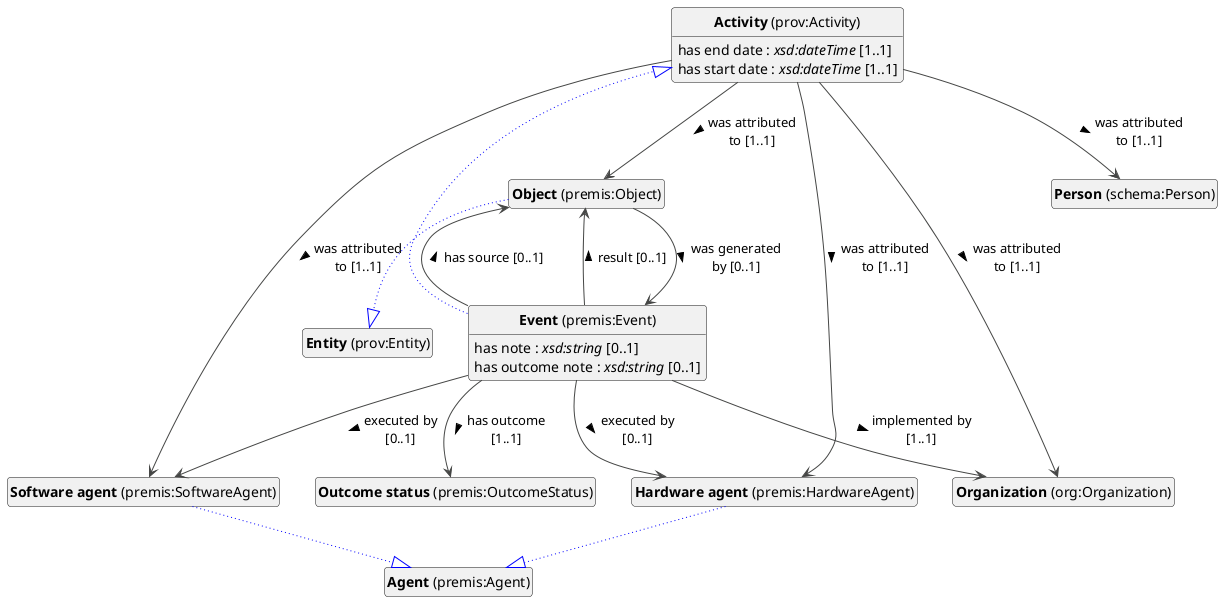 @startuml
!theme vibrant
skinparam classFontSize 14
!define LIGHTORANGE
skinparam componentStyle uml2
skinparam wrapMessageWidth 100
' skinparam ArrowColor #Maroon
' Remove shadows
skinparam shadowing false
'skinparam linetype polyline
skinparam ArrowMessageAlignment left


class "<b>Activity</b> (prov:Activity)" as prov_Activity [[#prov%3AActivity]]
class "<b>Event</b> (premis:Event)" as premis_Event [[#premis%3AEvent]]
class "<b>Activity</b> (prov:Activity)" as prov_Activity [[#prov%3AActivity]]
class "<b>Object</b> (premis:Object)" as premis_Object [[#premis%3AObject]]
class "<b>Entity</b> (prov:Entity)" as prov_Entity [[#prov%3AEntity]]
class "<b>Software agent</b> (premis:SoftwareAgent)" as premis_SoftwareAgent [[#premis%3ASoftwareAgent]]
class "<b>Agent</b> (premis:Agent)" as premis_Agent [[#premis%3AAgent]]
class "<b>Hardware agent</b> (premis:HardwareAgent)" as premis_HardwareAgent [[#premis%3AHardwareAgent]]
class "<b>Agent</b> (premis:Agent)" as premis_Agent [[#premis%3AAgent]]
class "<b>Organization</b> (org:Organization)" as org_Organization [[#org%3AOrganization]]
class "<b>Person</b> (schema:Person)" as schema_Person [[#schema%3APerson]]
class "<b>Outcome status</b> (premis:OutcomeStatus)" as premis_OutcomeStatus [[#premis%3AOutcomeStatus]]


prov_Activity : has end date : <i>xsd:dateTime</i> [1..1]


prov_Activity : has start date : <i>xsd:dateTime</i> [1..1]


prov_Activity --> premis_Object : was attributed to [1..1] >
prov_Activity --> schema_Person : was attributed to [1..1] >
prov_Activity --> org_Organization : was attributed to [1..1] >
prov_Activity --> premis_SoftwareAgent : was attributed to [1..1] >
prov_Activity --> premis_HardwareAgent : was attributed to [1..1] >

premis_Event --|> prov_Activity #blue;line.dotted;text:blue


premis_Event --> premis_SoftwareAgent : executed by [0..1] >
premis_Event --> premis_HardwareAgent : executed by [0..1] >
premis_Event : has note : <i>xsd:string</i> [0..1]


premis_Event --> premis_OutcomeStatus : has outcome [1..1] >
premis_Event : has outcome note : <i>xsd:string</i> [0..1]


premis_Event --> premis_Object : has source [0..1] >

premis_Event --> org_Organization : implemented by [1..1] >

premis_Event --> premis_Object : result [0..1] >

premis_Object --|> prov_Entity #blue;line.dotted;text:blue


premis_Object --> premis_Event : was generated by [0..1] >

premis_SoftwareAgent --|> premis_Agent #blue;line.dotted;text:blue


premis_HardwareAgent --|> premis_Agent #blue;line.dotted;text:blue









hide circle
hide methods
hide empty members
@enduml


